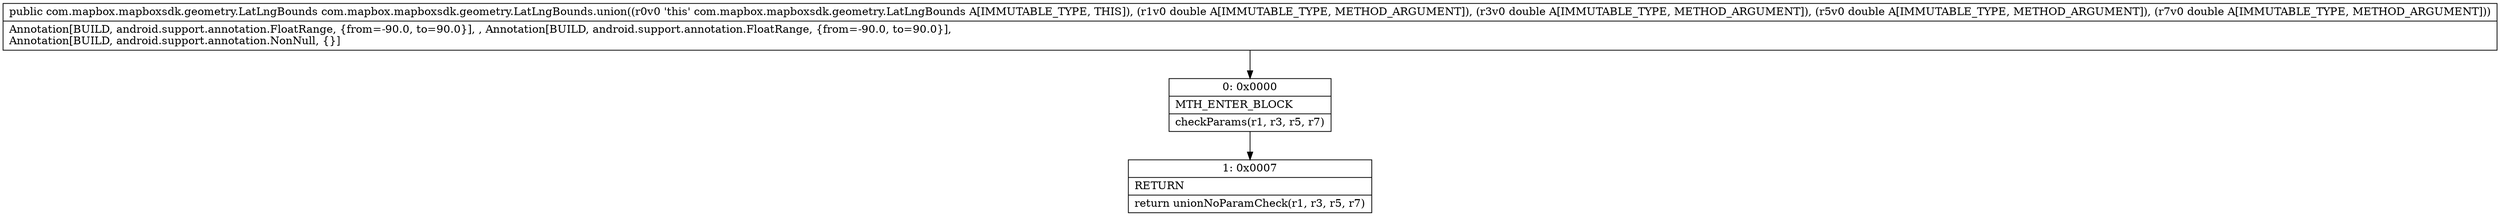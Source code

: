 digraph "CFG forcom.mapbox.mapboxsdk.geometry.LatLngBounds.union(DDDD)Lcom\/mapbox\/mapboxsdk\/geometry\/LatLngBounds;" {
Node_0 [shape=record,label="{0\:\ 0x0000|MTH_ENTER_BLOCK\l|checkParams(r1, r3, r5, r7)\l}"];
Node_1 [shape=record,label="{1\:\ 0x0007|RETURN\l|return unionNoParamCheck(r1, r3, r5, r7)\l}"];
MethodNode[shape=record,label="{public com.mapbox.mapboxsdk.geometry.LatLngBounds com.mapbox.mapboxsdk.geometry.LatLngBounds.union((r0v0 'this' com.mapbox.mapboxsdk.geometry.LatLngBounds A[IMMUTABLE_TYPE, THIS]), (r1v0 double A[IMMUTABLE_TYPE, METHOD_ARGUMENT]), (r3v0 double A[IMMUTABLE_TYPE, METHOD_ARGUMENT]), (r5v0 double A[IMMUTABLE_TYPE, METHOD_ARGUMENT]), (r7v0 double A[IMMUTABLE_TYPE, METHOD_ARGUMENT]))  | Annotation[BUILD, android.support.annotation.FloatRange, \{from=\-90.0, to=90.0\}], , Annotation[BUILD, android.support.annotation.FloatRange, \{from=\-90.0, to=90.0\}], \lAnnotation[BUILD, android.support.annotation.NonNull, \{\}]\l}"];
MethodNode -> Node_0;
Node_0 -> Node_1;
}

